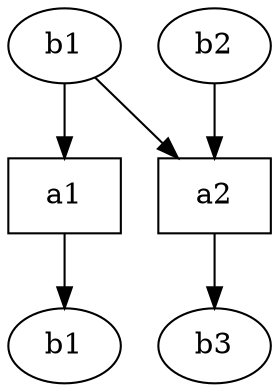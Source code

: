 digraph flow1bad {
  a1 [shape=box];
  b1m [label="b1"];
  b1 -> a1 -> b1m;
  a2 [shape=box];
  b2 -> a2 -> b3;
  b1 -> a2;

}

